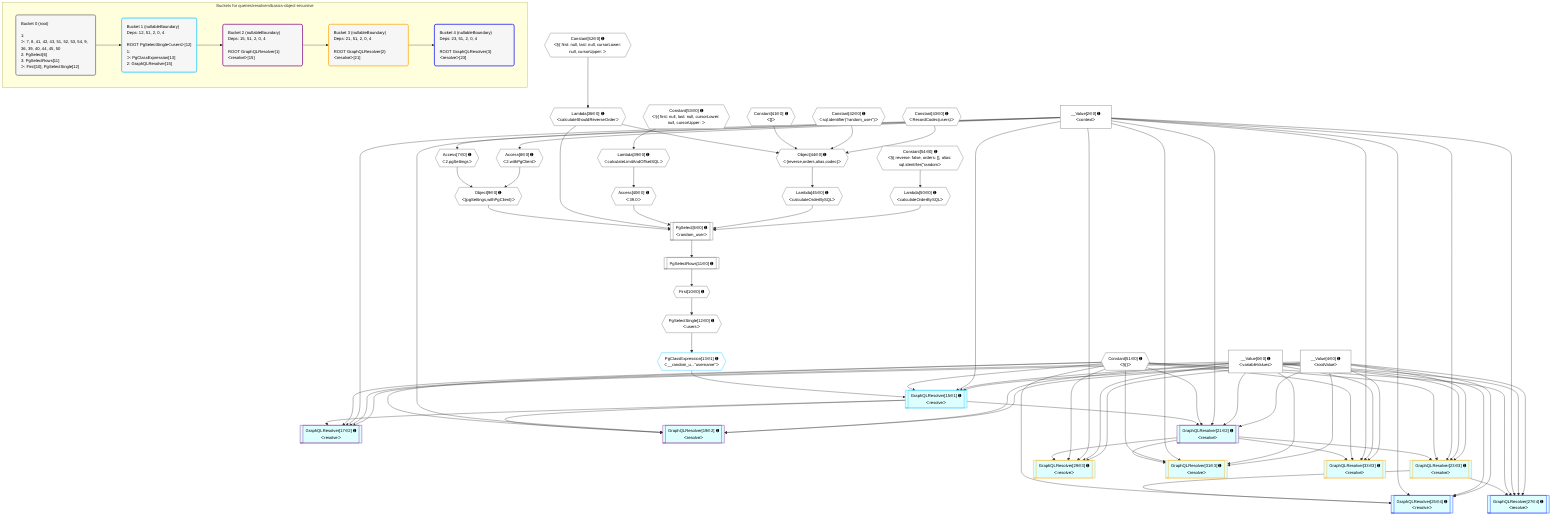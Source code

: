 %%{init: {'themeVariables': { 'fontSize': '12px'}}}%%
graph TD
    classDef path fill:#eee,stroke:#000,color:#000
    classDef plan fill:#fff,stroke-width:1px,color:#000
    classDef itemplan fill:#fff,stroke-width:2px,color:#000
    classDef unbatchedplan fill:#dff,stroke-width:1px,color:#000
    classDef sideeffectplan fill:#fcc,stroke-width:2px,color:#000
    classDef bucket fill:#f6f6f6,color:#000,stroke-width:2px,text-align:left


    %% plan dependencies
    PgSelect6[["PgSelect[6∈0] ➊<br />ᐸrandom_userᐳ"]]:::plan
    Object9{{"Object[9∈0] ➊<br />ᐸ{pgSettings,withPgClient}ᐳ"}}:::plan
    Lambda36{{"Lambda[36∈0] ➊<br />ᐸcalculateShouldReverseOrderᐳ"}}:::plan
    Access40{{"Access[40∈0] ➊<br />ᐸ39.0ᐳ"}}:::plan
    Lambda45{{"Lambda[45∈0] ➊<br />ᐸcalculateOrderBySQLᐳ"}}:::plan
    Lambda50{{"Lambda[50∈0] ➊<br />ᐸcalculateOrderBySQLᐳ"}}:::plan
    Object9 & Lambda36 & Access40 & Lambda45 & Lambda50 --> PgSelect6
    Object44{{"Object[44∈0] ➊<br />ᐸ{reverse,orders,alias,codec}ᐳ"}}:::plan
    Constant41{{"Constant[41∈0] ➊<br />ᐸ[]ᐳ"}}:::plan
    Constant42{{"Constant[42∈0] ➊<br />ᐸsql.identifier(”random_user”)ᐳ"}}:::plan
    Constant43{{"Constant[43∈0] ➊<br />ᐸRecordCodec(users)ᐳ"}}:::plan
    Lambda36 & Constant41 & Constant42 & Constant43 --> Object44
    Access7{{"Access[7∈0] ➊<br />ᐸ2.pgSettingsᐳ"}}:::plan
    Access8{{"Access[8∈0] ➊<br />ᐸ2.withPgClientᐳ"}}:::plan
    Access7 & Access8 --> Object9
    __Value2["__Value[2∈0] ➊<br />ᐸcontextᐳ"]:::plan
    __Value2 --> Access7
    __Value2 --> Access8
    First10{{"First[10∈0] ➊"}}:::plan
    PgSelectRows11[["PgSelectRows[11∈0] ➊"]]:::plan
    PgSelectRows11 --> First10
    PgSelect6 --> PgSelectRows11
    PgSelectSingle12{{"PgSelectSingle[12∈0] ➊<br />ᐸusersᐳ"}}:::plan
    First10 --> PgSelectSingle12
    Constant52{{"Constant[52∈0] ➊<br />ᐸ§{ first: null, last: null, cursorLower: null, cursorUpper: ᐳ"}}:::plan
    Constant52 --> Lambda36
    Lambda39{{"Lambda[39∈0] ➊<br />ᐸcalculateLimitAndOffsetSQLᐳ"}}:::plan
    Constant53{{"Constant[53∈0] ➊<br />ᐸ§{ first: null, last: null, cursorLower: null, cursorUpper: ᐳ"}}:::plan
    Constant53 --> Lambda39
    Lambda39 --> Access40
    Object44 --> Lambda45
    Constant54{{"Constant[54∈0] ➊<br />ᐸ§{ reverse: false, orders: [], alias: sql.identifier(”randomᐳ"}}:::plan
    Constant54 --> Lambda50
    __Value0["__Value[0∈0] ➊<br />ᐸvariableValuesᐳ"]:::plan
    __Value4["__Value[4∈0] ➊<br />ᐸrootValueᐳ"]:::plan
    Constant51{{"Constant[51∈0] ➊<br />ᐸ§{}ᐳ"}}:::plan
    GraphQLResolver15[["GraphQLResolver[15∈1] ➊<br />ᐸresolveᐳ"]]:::unbatchedplan
    PgClassExpression13{{"PgClassExpression[13∈1] ➊<br />ᐸ__random_u...”username”ᐳ"}}:::plan
    PgClassExpression13 & Constant51 & __Value2 & __Value0 & __Value4 --> GraphQLResolver15
    PgSelectSingle12 --> PgClassExpression13
    GraphQLResolver17[["GraphQLResolver[17∈2] ➊<br />ᐸresolveᐳ"]]:::unbatchedplan
    GraphQLResolver15 & Constant51 & __Value2 & __Value0 & __Value4 --> GraphQLResolver17
    GraphQLResolver19[["GraphQLResolver[19∈2] ➊<br />ᐸresolveᐳ"]]:::unbatchedplan
    GraphQLResolver15 & Constant51 & __Value2 & __Value0 & __Value4 --> GraphQLResolver19
    GraphQLResolver21[["GraphQLResolver[21∈2] ➊<br />ᐸresolveᐳ"]]:::unbatchedplan
    GraphQLResolver15 & Constant51 & __Value2 & __Value0 & __Value4 --> GraphQLResolver21
    GraphQLResolver23[["GraphQLResolver[23∈3] ➊<br />ᐸresolveᐳ"]]:::unbatchedplan
    GraphQLResolver21 & Constant51 & __Value2 & __Value0 & __Value4 --> GraphQLResolver23
    GraphQLResolver29[["GraphQLResolver[29∈3] ➊<br />ᐸresolveᐳ"]]:::unbatchedplan
    GraphQLResolver21 & Constant51 & __Value2 & __Value0 & __Value4 --> GraphQLResolver29
    GraphQLResolver31[["GraphQLResolver[31∈3] ➊<br />ᐸresolveᐳ"]]:::unbatchedplan
    GraphQLResolver21 & Constant51 & __Value2 & __Value0 & __Value4 --> GraphQLResolver31
    GraphQLResolver33[["GraphQLResolver[33∈3] ➊<br />ᐸresolveᐳ"]]:::unbatchedplan
    GraphQLResolver21 & Constant51 & __Value2 & __Value0 & __Value4 --> GraphQLResolver33
    GraphQLResolver25[["GraphQLResolver[25∈4] ➊<br />ᐸresolveᐳ"]]:::unbatchedplan
    GraphQLResolver23 & Constant51 & __Value2 & __Value0 & __Value4 --> GraphQLResolver25
    GraphQLResolver27[["GraphQLResolver[27∈4] ➊<br />ᐸresolveᐳ"]]:::unbatchedplan
    GraphQLResolver23 & Constant51 & __Value2 & __Value0 & __Value4 --> GraphQLResolver27

    %% define steps

    subgraph "Buckets for queries/resolvers/basics-object-recursive"
    Bucket0("Bucket 0 (root)<br /><br />1: <br />ᐳ: 7, 8, 41, 42, 43, 51, 52, 53, 54, 9, 36, 39, 40, 44, 45, 50<br />2: PgSelect[6]<br />3: PgSelectRows[11]<br />ᐳ: First[10], PgSelectSingle[12]"):::bucket
    classDef bucket0 stroke:#696969
    class Bucket0,__Value0,__Value2,__Value4,PgSelect6,Access7,Access8,Object9,First10,PgSelectRows11,PgSelectSingle12,Lambda36,Lambda39,Access40,Constant41,Constant42,Constant43,Object44,Lambda45,Lambda50,Constant51,Constant52,Constant53,Constant54 bucket0
    Bucket1("Bucket 1 (nullableBoundary)<br />Deps: 12, 51, 2, 0, 4<br /><br />ROOT PgSelectSingleᐸusersᐳ[12]<br />1: <br />ᐳ: PgClassExpression[13]<br />2: GraphQLResolver[15]"):::bucket
    classDef bucket1 stroke:#00bfff
    class Bucket1,PgClassExpression13,GraphQLResolver15 bucket1
    Bucket2("Bucket 2 (nullableBoundary)<br />Deps: 15, 51, 2, 0, 4<br /><br />ROOT GraphQLResolver{1}ᐸresolveᐳ[15]"):::bucket
    classDef bucket2 stroke:#7f007f
    class Bucket2,GraphQLResolver17,GraphQLResolver19,GraphQLResolver21 bucket2
    Bucket3("Bucket 3 (nullableBoundary)<br />Deps: 21, 51, 2, 0, 4<br /><br />ROOT GraphQLResolver{2}ᐸresolveᐳ[21]"):::bucket
    classDef bucket3 stroke:#ffa500
    class Bucket3,GraphQLResolver23,GraphQLResolver29,GraphQLResolver31,GraphQLResolver33 bucket3
    Bucket4("Bucket 4 (nullableBoundary)<br />Deps: 23, 51, 2, 0, 4<br /><br />ROOT GraphQLResolver{3}ᐸresolveᐳ[23]"):::bucket
    classDef bucket4 stroke:#0000ff
    class Bucket4,GraphQLResolver25,GraphQLResolver27 bucket4
    Bucket0 --> Bucket1
    Bucket1 --> Bucket2
    Bucket2 --> Bucket3
    Bucket3 --> Bucket4
    end